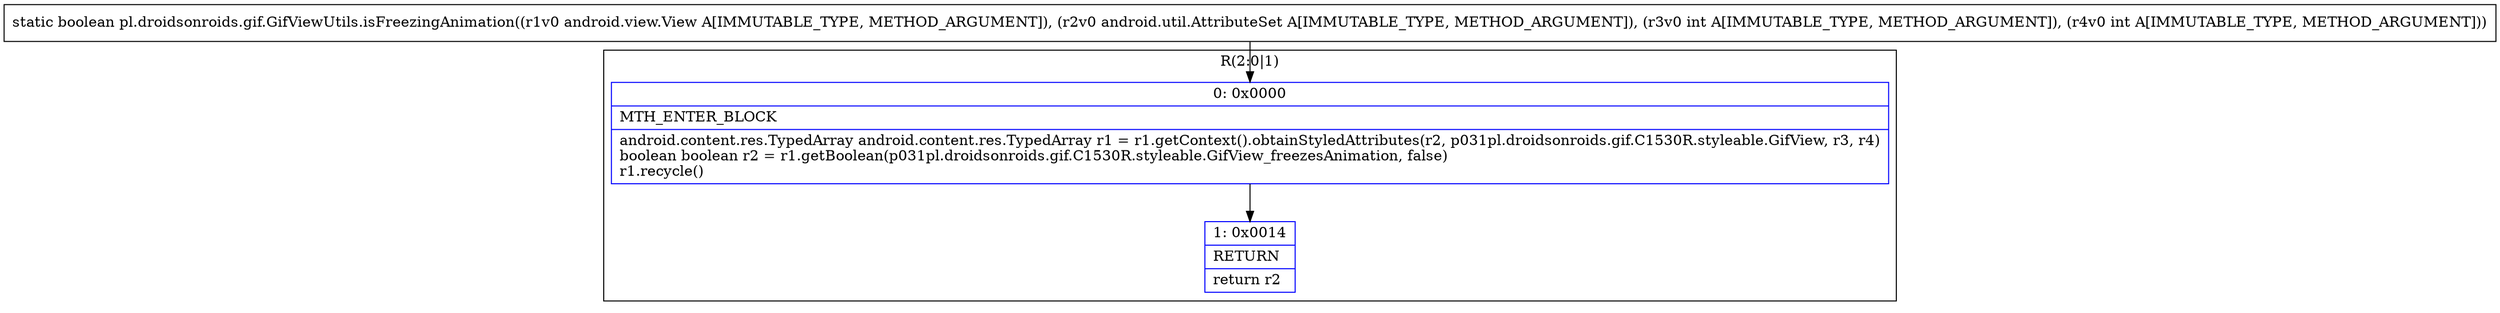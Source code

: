 digraph "CFG forpl.droidsonroids.gif.GifViewUtils.isFreezingAnimation(Landroid\/view\/View;Landroid\/util\/AttributeSet;II)Z" {
subgraph cluster_Region_765599576 {
label = "R(2:0|1)";
node [shape=record,color=blue];
Node_0 [shape=record,label="{0\:\ 0x0000|MTH_ENTER_BLOCK\l|android.content.res.TypedArray android.content.res.TypedArray r1 = r1.getContext().obtainStyledAttributes(r2, p031pl.droidsonroids.gif.C1530R.styleable.GifView, r3, r4)\lboolean boolean r2 = r1.getBoolean(p031pl.droidsonroids.gif.C1530R.styleable.GifView_freezesAnimation, false)\lr1.recycle()\l}"];
Node_1 [shape=record,label="{1\:\ 0x0014|RETURN\l|return r2\l}"];
}
MethodNode[shape=record,label="{static boolean pl.droidsonroids.gif.GifViewUtils.isFreezingAnimation((r1v0 android.view.View A[IMMUTABLE_TYPE, METHOD_ARGUMENT]), (r2v0 android.util.AttributeSet A[IMMUTABLE_TYPE, METHOD_ARGUMENT]), (r3v0 int A[IMMUTABLE_TYPE, METHOD_ARGUMENT]), (r4v0 int A[IMMUTABLE_TYPE, METHOD_ARGUMENT])) }"];
MethodNode -> Node_0;
Node_0 -> Node_1;
}


